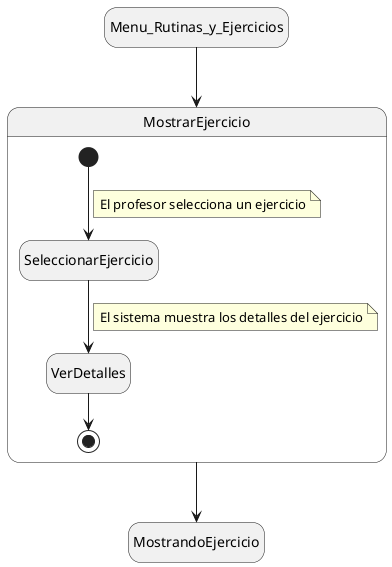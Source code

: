 @startuml MostrarEjercicio

hide empty description

state Menu_Rutinas_y_Ejercicios
state MostrandoEjercicio
state MostrarEjercicio {
  [*] --> SeleccionarEjercicio
  note on link
    El profesor selecciona un ejercicio
  end note

  SeleccionarEjercicio --> VerDetalles
  note on link
    El sistema muestra los detalles del ejercicio
  end note
  VerDetalles --> [*]
}

Menu_Rutinas_y_Ejercicios --> MostrarEjercicio
MostrarEjercicio --> MostrandoEjercicio

@enduml
